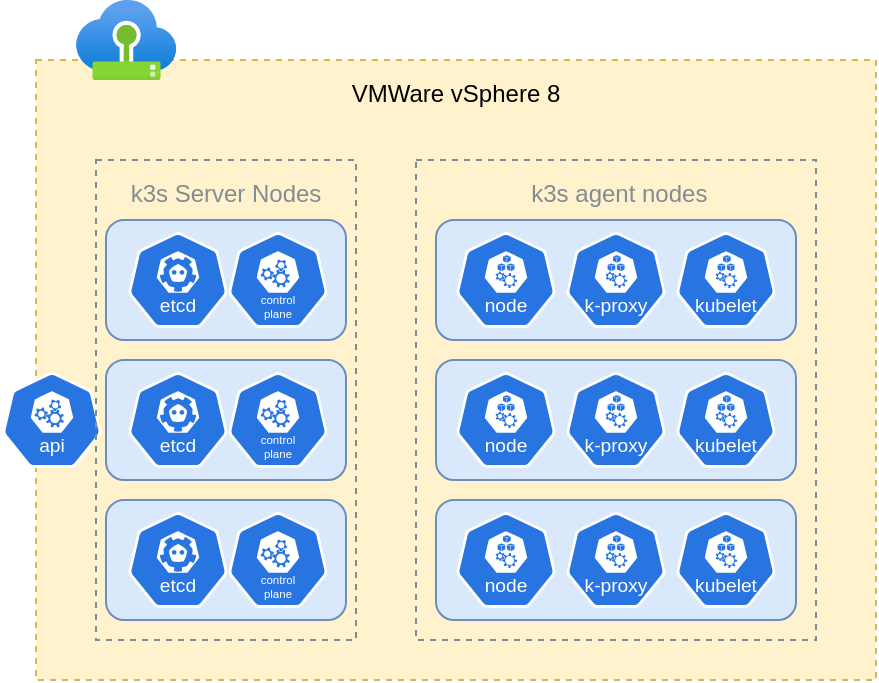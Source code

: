 <mxfile version="26.0.9">
  <diagram id="Ht1M8jgEwFfnCIfOTk4-" name="Page-1">
    <mxGraphModel dx="931" dy="819" grid="1" gridSize="10" guides="1" tooltips="1" connect="1" arrows="1" fold="1" page="1" pageScale="1" pageWidth="1169" pageHeight="827" math="0" shadow="0">
      <root>
        <mxCell id="0" />
        <mxCell id="1" parent="0" />
        <mxCell id="PDSXDEIYlUiC8-9tmOmO-24" value="VMWare vSphere 8" style="outlineConnect=0;html=1;whiteSpace=wrap;fontSize=12;fontStyle=0;strokeColor=#d6b656;fillColor=#fff2cc;verticalAlign=top;align=center;dashed=1;spacingTop=3;" vertex="1" parent="1">
          <mxGeometry x="370" y="320" width="420" height="310" as="geometry" />
        </mxCell>
        <mxCell id="PDSXDEIYlUiC8-9tmOmO-3" value="" style="image;aspect=fixed;html=1;points=[];align=center;fontSize=12;image=img/lib/azure2/azure_vmware_solution/AVS.svg;" vertex="1" parent="1">
          <mxGeometry x="390" y="290" width="50.18" height="40" as="geometry" />
        </mxCell>
        <mxCell id="PDSXDEIYlUiC8-9tmOmO-23" value="" style="aspect=fixed;sketch=0;html=1;dashed=0;whitespace=wrap;verticalLabelPosition=bottom;verticalAlign=top;fillColor=#2875E2;strokeColor=#ffffff;points=[[0.005,0.63,0],[0.1,0.2,0],[0.9,0.2,0],[0.5,0,0],[0.995,0.63,0],[0.72,0.99,0],[0.5,1,0],[0.28,0.99,0]];shape=mxgraph.kubernetes.icon2;kubernetesLabel=1;prIcon=api" vertex="1" parent="1">
          <mxGeometry x="353" y="476" width="50" height="48" as="geometry" />
        </mxCell>
        <mxCell id="PDSXDEIYlUiC8-9tmOmO-25" value="" style="group" vertex="1" connectable="0" parent="1">
          <mxGeometry x="400" y="370" width="130" height="240" as="geometry" />
        </mxCell>
        <mxCell id="PDSXDEIYlUiC8-9tmOmO-16" value="" style="rounded=1;whiteSpace=wrap;html=1;fillColor=#dae8fc;strokeColor=#6c8ebf;" vertex="1" parent="PDSXDEIYlUiC8-9tmOmO-25">
          <mxGeometry x="5" y="100" width="120" height="60" as="geometry" />
        </mxCell>
        <mxCell id="PDSXDEIYlUiC8-9tmOmO-7" value="" style="aspect=fixed;sketch=0;html=1;dashed=0;whitespace=wrap;verticalLabelPosition=bottom;verticalAlign=top;fillColor=#2875E2;strokeColor=#ffffff;points=[[0.005,0.63,0],[0.1,0.2,0],[0.9,0.2,0],[0.5,0,0],[0.995,0.63,0],[0.72,0.99,0],[0.5,1,0],[0.28,0.99,0]];shape=mxgraph.kubernetes.icon2;kubernetesLabel=1;prIcon=etcd" vertex="1" parent="PDSXDEIYlUiC8-9tmOmO-25">
          <mxGeometry x="16" y="106" width="50" height="48" as="geometry" />
        </mxCell>
        <mxCell id="PDSXDEIYlUiC8-9tmOmO-12" value="" style="aspect=fixed;sketch=0;html=1;dashed=0;whitespace=wrap;verticalLabelPosition=bottom;verticalAlign=top;fillColor=#2875E2;strokeColor=#ffffff;points=[[0.005,0.63,0],[0.1,0.2,0],[0.9,0.2,0],[0.5,0,0],[0.995,0.63,0],[0.72,0.99,0],[0.5,1,0],[0.28,0.99,0]];shape=mxgraph.kubernetes.icon2;kubernetesLabel=1;prIcon=control_plane" vertex="1" parent="PDSXDEIYlUiC8-9tmOmO-25">
          <mxGeometry x="66" y="106" width="50" height="48" as="geometry" />
        </mxCell>
        <mxCell id="PDSXDEIYlUiC8-9tmOmO-15" value="k3s Server Nodes" style="outlineConnect=0;gradientColor=none;html=1;whiteSpace=wrap;fontSize=12;fontStyle=0;strokeColor=#858B94;fillColor=none;verticalAlign=top;align=center;fontColor=#858B94;dashed=1;spacingTop=3;" vertex="1" parent="PDSXDEIYlUiC8-9tmOmO-25">
          <mxGeometry width="130" height="240" as="geometry" />
        </mxCell>
        <mxCell id="PDSXDEIYlUiC8-9tmOmO-17" value="" style="rounded=1;whiteSpace=wrap;html=1;fillColor=#dae8fc;strokeColor=#6c8ebf;" vertex="1" parent="PDSXDEIYlUiC8-9tmOmO-25">
          <mxGeometry x="5" y="170" width="120" height="60" as="geometry" />
        </mxCell>
        <mxCell id="PDSXDEIYlUiC8-9tmOmO-18" value="" style="aspect=fixed;sketch=0;html=1;dashed=0;whitespace=wrap;verticalLabelPosition=bottom;verticalAlign=top;fillColor=#2875E2;strokeColor=#ffffff;points=[[0.005,0.63,0],[0.1,0.2,0],[0.9,0.2,0],[0.5,0,0],[0.995,0.63,0],[0.72,0.99,0],[0.5,1,0],[0.28,0.99,0]];shape=mxgraph.kubernetes.icon2;kubernetesLabel=1;prIcon=etcd" vertex="1" parent="PDSXDEIYlUiC8-9tmOmO-25">
          <mxGeometry x="16" y="176" width="50" height="48" as="geometry" />
        </mxCell>
        <mxCell id="PDSXDEIYlUiC8-9tmOmO-19" value="" style="aspect=fixed;sketch=0;html=1;dashed=0;whitespace=wrap;verticalLabelPosition=bottom;verticalAlign=top;fillColor=#2875E2;strokeColor=#ffffff;points=[[0.005,0.63,0],[0.1,0.2,0],[0.9,0.2,0],[0.5,0,0],[0.995,0.63,0],[0.72,0.99,0],[0.5,1,0],[0.28,0.99,0]];shape=mxgraph.kubernetes.icon2;kubernetesLabel=1;prIcon=control_plane" vertex="1" parent="PDSXDEIYlUiC8-9tmOmO-25">
          <mxGeometry x="66" y="176" width="50" height="48" as="geometry" />
        </mxCell>
        <mxCell id="PDSXDEIYlUiC8-9tmOmO-20" value="" style="rounded=1;whiteSpace=wrap;html=1;fillColor=#dae8fc;strokeColor=#6c8ebf;" vertex="1" parent="PDSXDEIYlUiC8-9tmOmO-25">
          <mxGeometry x="5" y="30" width="120" height="60" as="geometry" />
        </mxCell>
        <mxCell id="PDSXDEIYlUiC8-9tmOmO-21" value="" style="aspect=fixed;sketch=0;html=1;dashed=0;whitespace=wrap;verticalLabelPosition=bottom;verticalAlign=top;fillColor=#2875E2;strokeColor=#ffffff;points=[[0.005,0.63,0],[0.1,0.2,0],[0.9,0.2,0],[0.5,0,0],[0.995,0.63,0],[0.72,0.99,0],[0.5,1,0],[0.28,0.99,0]];shape=mxgraph.kubernetes.icon2;kubernetesLabel=1;prIcon=etcd" vertex="1" parent="PDSXDEIYlUiC8-9tmOmO-25">
          <mxGeometry x="16" y="36" width="50" height="48" as="geometry" />
        </mxCell>
        <mxCell id="PDSXDEIYlUiC8-9tmOmO-22" value="" style="aspect=fixed;sketch=0;html=1;dashed=0;whitespace=wrap;verticalLabelPosition=bottom;verticalAlign=top;fillColor=#2875E2;strokeColor=#ffffff;points=[[0.005,0.63,0],[0.1,0.2,0],[0.9,0.2,0],[0.5,0,0],[0.995,0.63,0],[0.72,0.99,0],[0.5,1,0],[0.28,0.99,0]];shape=mxgraph.kubernetes.icon2;kubernetesLabel=1;prIcon=control_plane" vertex="1" parent="PDSXDEIYlUiC8-9tmOmO-25">
          <mxGeometry x="66" y="36" width="50" height="48" as="geometry" />
        </mxCell>
        <mxCell id="PDSXDEIYlUiC8-9tmOmO-44" value="" style="group" vertex="1" connectable="0" parent="1">
          <mxGeometry x="560" y="370" width="200" height="240" as="geometry" />
        </mxCell>
        <mxCell id="PDSXDEIYlUiC8-9tmOmO-30" value="&amp;nbsp;k3s&amp;nbsp;&lt;span style=&quot;background-color: transparent; color: light-dark(rgb(133, 139, 148), rgb(114, 119, 127));&quot;&gt;agent nodes&lt;/span&gt;" style="outlineConnect=0;gradientColor=none;html=1;whiteSpace=wrap;fontSize=12;fontStyle=0;strokeColor=#858B94;fillColor=none;verticalAlign=top;align=center;fontColor=#858B94;dashed=1;spacingTop=3;container=0;" vertex="1" parent="PDSXDEIYlUiC8-9tmOmO-44">
          <mxGeometry width="200" height="240" as="geometry" />
        </mxCell>
        <mxCell id="PDSXDEIYlUiC8-9tmOmO-58" value="" style="rounded=1;whiteSpace=wrap;html=1;fillColor=#dae8fc;strokeColor=#6c8ebf;" vertex="1" parent="PDSXDEIYlUiC8-9tmOmO-44">
          <mxGeometry x="10" y="30" width="180" height="60" as="geometry" />
        </mxCell>
        <mxCell id="PDSXDEIYlUiC8-9tmOmO-47" value="" style="aspect=fixed;sketch=0;html=1;dashed=0;whitespace=wrap;verticalLabelPosition=bottom;verticalAlign=top;fillColor=#2875E2;strokeColor=#ffffff;points=[[0.005,0.63,0],[0.1,0.2,0],[0.9,0.2,0],[0.5,0,0],[0.995,0.63,0],[0.72,0.99,0],[0.5,1,0],[0.28,0.99,0]];shape=mxgraph.kubernetes.icon2;kubernetesLabel=1;prIcon=kubelet" vertex="1" parent="PDSXDEIYlUiC8-9tmOmO-44">
          <mxGeometry x="130" y="36" width="50" height="48" as="geometry" />
        </mxCell>
        <mxCell id="PDSXDEIYlUiC8-9tmOmO-48" value="" style="aspect=fixed;sketch=0;html=1;dashed=0;whitespace=wrap;verticalLabelPosition=bottom;verticalAlign=top;fillColor=#2875E2;strokeColor=#ffffff;points=[[0.005,0.63,0],[0.1,0.2,0],[0.9,0.2,0],[0.5,0,0],[0.995,0.63,0],[0.72,0.99,0],[0.5,1,0],[0.28,0.99,0]];shape=mxgraph.kubernetes.icon2;kubernetesLabel=1;prIcon=k_proxy" vertex="1" parent="PDSXDEIYlUiC8-9tmOmO-44">
          <mxGeometry x="75" y="36" width="50" height="48" as="geometry" />
        </mxCell>
        <mxCell id="PDSXDEIYlUiC8-9tmOmO-49" value="" style="aspect=fixed;sketch=0;html=1;dashed=0;whitespace=wrap;verticalLabelPosition=bottom;verticalAlign=top;fillColor=#2875E2;strokeColor=#ffffff;points=[[0.005,0.63,0],[0.1,0.2,0],[0.9,0.2,0],[0.5,0,0],[0.995,0.63,0],[0.72,0.99,0],[0.5,1,0],[0.28,0.99,0]];shape=mxgraph.kubernetes.icon2;kubernetesLabel=1;prIcon=node" vertex="1" parent="PDSXDEIYlUiC8-9tmOmO-44">
          <mxGeometry x="20" y="36" width="50" height="48" as="geometry" />
        </mxCell>
        <mxCell id="PDSXDEIYlUiC8-9tmOmO-72" value="" style="rounded=1;whiteSpace=wrap;html=1;fillColor=#dae8fc;strokeColor=#6c8ebf;" vertex="1" parent="PDSXDEIYlUiC8-9tmOmO-44">
          <mxGeometry x="10" y="100" width="180" height="60" as="geometry" />
        </mxCell>
        <mxCell id="PDSXDEIYlUiC8-9tmOmO-73" value="" style="aspect=fixed;sketch=0;html=1;dashed=0;whitespace=wrap;verticalLabelPosition=bottom;verticalAlign=top;fillColor=#2875E2;strokeColor=#ffffff;points=[[0.005,0.63,0],[0.1,0.2,0],[0.9,0.2,0],[0.5,0,0],[0.995,0.63,0],[0.72,0.99,0],[0.5,1,0],[0.28,0.99,0]];shape=mxgraph.kubernetes.icon2;kubernetesLabel=1;prIcon=kubelet" vertex="1" parent="PDSXDEIYlUiC8-9tmOmO-44">
          <mxGeometry x="130" y="106" width="50" height="48" as="geometry" />
        </mxCell>
        <mxCell id="PDSXDEIYlUiC8-9tmOmO-74" value="" style="aspect=fixed;sketch=0;html=1;dashed=0;whitespace=wrap;verticalLabelPosition=bottom;verticalAlign=top;fillColor=#2875E2;strokeColor=#ffffff;points=[[0.005,0.63,0],[0.1,0.2,0],[0.9,0.2,0],[0.5,0,0],[0.995,0.63,0],[0.72,0.99,0],[0.5,1,0],[0.28,0.99,0]];shape=mxgraph.kubernetes.icon2;kubernetesLabel=1;prIcon=k_proxy" vertex="1" parent="PDSXDEIYlUiC8-9tmOmO-44">
          <mxGeometry x="75" y="106" width="50" height="48" as="geometry" />
        </mxCell>
        <mxCell id="PDSXDEIYlUiC8-9tmOmO-75" value="" style="aspect=fixed;sketch=0;html=1;dashed=0;whitespace=wrap;verticalLabelPosition=bottom;verticalAlign=top;fillColor=#2875E2;strokeColor=#ffffff;points=[[0.005,0.63,0],[0.1,0.2,0],[0.9,0.2,0],[0.5,0,0],[0.995,0.63,0],[0.72,0.99,0],[0.5,1,0],[0.28,0.99,0]];shape=mxgraph.kubernetes.icon2;kubernetesLabel=1;prIcon=node" vertex="1" parent="PDSXDEIYlUiC8-9tmOmO-44">
          <mxGeometry x="20" y="106" width="50" height="48" as="geometry" />
        </mxCell>
        <mxCell id="PDSXDEIYlUiC8-9tmOmO-76" value="" style="rounded=1;whiteSpace=wrap;html=1;fillColor=#dae8fc;strokeColor=#6c8ebf;" vertex="1" parent="PDSXDEIYlUiC8-9tmOmO-44">
          <mxGeometry x="10" y="170" width="180" height="60" as="geometry" />
        </mxCell>
        <mxCell id="PDSXDEIYlUiC8-9tmOmO-77" value="" style="aspect=fixed;sketch=0;html=1;dashed=0;whitespace=wrap;verticalLabelPosition=bottom;verticalAlign=top;fillColor=#2875E2;strokeColor=#ffffff;points=[[0.005,0.63,0],[0.1,0.2,0],[0.9,0.2,0],[0.5,0,0],[0.995,0.63,0],[0.72,0.99,0],[0.5,1,0],[0.28,0.99,0]];shape=mxgraph.kubernetes.icon2;kubernetesLabel=1;prIcon=kubelet" vertex="1" parent="PDSXDEIYlUiC8-9tmOmO-44">
          <mxGeometry x="130" y="176" width="50" height="48" as="geometry" />
        </mxCell>
        <mxCell id="PDSXDEIYlUiC8-9tmOmO-78" value="" style="aspect=fixed;sketch=0;html=1;dashed=0;whitespace=wrap;verticalLabelPosition=bottom;verticalAlign=top;fillColor=#2875E2;strokeColor=#ffffff;points=[[0.005,0.63,0],[0.1,0.2,0],[0.9,0.2,0],[0.5,0,0],[0.995,0.63,0],[0.72,0.99,0],[0.5,1,0],[0.28,0.99,0]];shape=mxgraph.kubernetes.icon2;kubernetesLabel=1;prIcon=k_proxy" vertex="1" parent="PDSXDEIYlUiC8-9tmOmO-44">
          <mxGeometry x="75" y="176" width="50" height="48" as="geometry" />
        </mxCell>
        <mxCell id="PDSXDEIYlUiC8-9tmOmO-79" value="" style="aspect=fixed;sketch=0;html=1;dashed=0;whitespace=wrap;verticalLabelPosition=bottom;verticalAlign=top;fillColor=#2875E2;strokeColor=#ffffff;points=[[0.005,0.63,0],[0.1,0.2,0],[0.9,0.2,0],[0.5,0,0],[0.995,0.63,0],[0.72,0.99,0],[0.5,1,0],[0.28,0.99,0]];shape=mxgraph.kubernetes.icon2;kubernetesLabel=1;prIcon=node" vertex="1" parent="PDSXDEIYlUiC8-9tmOmO-44">
          <mxGeometry x="20" y="176" width="50" height="48" as="geometry" />
        </mxCell>
      </root>
    </mxGraphModel>
  </diagram>
</mxfile>
